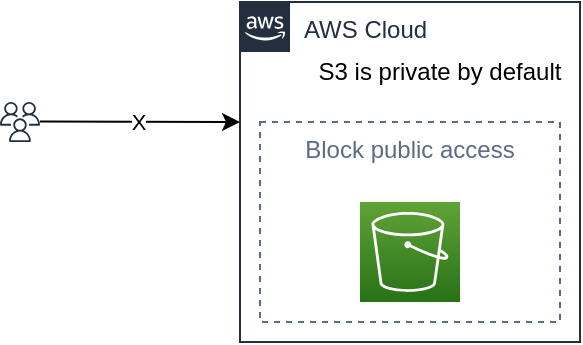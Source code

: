 <mxfile version="21.5.1" type="github">
  <diagram name="Page-1" id="7FPVAqjakKwgbyGF9z6X">
    <mxGraphModel dx="538" dy="298" grid="1" gridSize="10" guides="1" tooltips="1" connect="1" arrows="1" fold="1" page="1" pageScale="1" pageWidth="850" pageHeight="1100" math="0" shadow="0">
      <root>
        <mxCell id="0" />
        <mxCell id="1" parent="0" />
        <mxCell id="ADIztFXOa3dX_jRloRr0-2" value="AWS Cloud" style="points=[[0,0],[0.25,0],[0.5,0],[0.75,0],[1,0],[1,0.25],[1,0.5],[1,0.75],[1,1],[0.75,1],[0.5,1],[0.25,1],[0,1],[0,0.75],[0,0.5],[0,0.25]];outlineConnect=0;gradientColor=none;html=1;whiteSpace=wrap;fontSize=12;fontStyle=0;container=1;pointerEvents=0;collapsible=0;recursiveResize=0;shape=mxgraph.aws4.group;grIcon=mxgraph.aws4.group_aws_cloud_alt;strokeColor=#232F3E;fillColor=none;verticalAlign=top;align=left;spacingLeft=30;fontColor=#232F3E;dashed=0;" vertex="1" parent="1">
          <mxGeometry x="140" y="10" width="170" height="170" as="geometry" />
        </mxCell>
        <mxCell id="ADIztFXOa3dX_jRloRr0-14" value="Block public access" style="fillColor=none;strokeColor=#5A6C86;dashed=1;verticalAlign=top;fontStyle=0;fontColor=#5A6C86;whiteSpace=wrap;html=1;" vertex="1" parent="ADIztFXOa3dX_jRloRr0-2">
          <mxGeometry x="10" y="60" width="150" height="100" as="geometry" />
        </mxCell>
        <mxCell id="ADIztFXOa3dX_jRloRr0-1" value="" style="sketch=0;points=[[0,0,0],[0.25,0,0],[0.5,0,0],[0.75,0,0],[1,0,0],[0,1,0],[0.25,1,0],[0.5,1,0],[0.75,1,0],[1,1,0],[0,0.25,0],[0,0.5,0],[0,0.75,0],[1,0.25,0],[1,0.5,0],[1,0.75,0]];outlineConnect=0;fontColor=#232F3E;gradientColor=#60A337;gradientDirection=north;fillColor=#277116;strokeColor=#ffffff;dashed=0;verticalLabelPosition=bottom;verticalAlign=top;align=center;html=1;fontSize=12;fontStyle=0;aspect=fixed;shape=mxgraph.aws4.resourceIcon;resIcon=mxgraph.aws4.s3;" vertex="1" parent="ADIztFXOa3dX_jRloRr0-2">
          <mxGeometry x="60" y="100" width="50" height="50" as="geometry" />
        </mxCell>
        <mxCell id="ADIztFXOa3dX_jRloRr0-3" value="S3 is private by default" style="text;html=1;strokeColor=none;fillColor=none;align=center;verticalAlign=middle;whiteSpace=wrap;rounded=0;" vertex="1" parent="ADIztFXOa3dX_jRloRr0-2">
          <mxGeometry x="30" y="20" width="140" height="30" as="geometry" />
        </mxCell>
        <mxCell id="ADIztFXOa3dX_jRloRr0-4" value="" style="sketch=0;outlineConnect=0;fontColor=#232F3E;gradientColor=none;fillColor=#232F3D;strokeColor=none;dashed=0;verticalLabelPosition=bottom;verticalAlign=top;align=center;html=1;fontSize=12;fontStyle=0;aspect=fixed;pointerEvents=1;shape=mxgraph.aws4.users;" vertex="1" parent="1">
          <mxGeometry x="20" y="60" width="20" height="20" as="geometry" />
        </mxCell>
        <mxCell id="ADIztFXOa3dX_jRloRr0-9" value="" style="endArrow=classic;html=1;rounded=0;" edge="1" parent="1">
          <mxGeometry relative="1" as="geometry">
            <mxPoint x="40" y="69.74" as="sourcePoint" />
            <mxPoint x="140" y="70" as="targetPoint" />
          </mxGeometry>
        </mxCell>
        <mxCell id="ADIztFXOa3dX_jRloRr0-13" value="X" style="edgeLabel;html=1;align=center;verticalAlign=middle;resizable=0;points=[];" vertex="1" connectable="0" parent="ADIztFXOa3dX_jRloRr0-9">
          <mxGeometry x="-0.016" relative="1" as="geometry">
            <mxPoint as="offset" />
          </mxGeometry>
        </mxCell>
      </root>
    </mxGraphModel>
  </diagram>
</mxfile>
